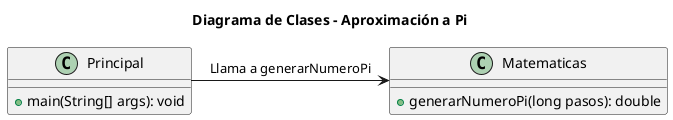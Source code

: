 @startuml

title Diagrama de Clases - Aproximación a Pi

class Principal {
    +main(String[] args): void
}

class Matematicas {
    +generarNumeroPi(long pasos): double
}

Principal -> Matematicas : "Llama a generarNumeroPi"

@enduml